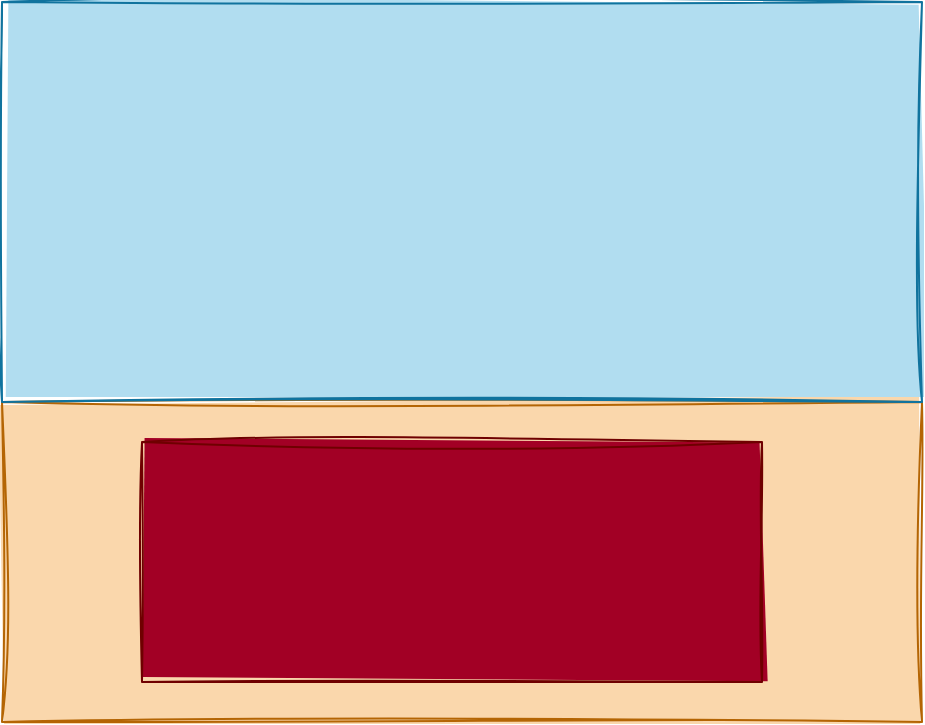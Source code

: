 <mxfile>
    <diagram id="2Z6H2JLJPp2ZoJwFXuaQ" name="第 1 页">
        <mxGraphModel dx="1065" dy="839" grid="1" gridSize="10" guides="1" tooltips="1" connect="1" arrows="1" fold="1" page="1" pageScale="1" pageWidth="827" pageHeight="1169" math="0" shadow="0">
            <root>
                <mxCell id="0"/>
                <mxCell id="1" parent="0"/>
                <mxCell id="3" value="" style="rounded=0;whiteSpace=wrap;html=1;sketch=1;hachureGap=4;jiggle=2;curveFitting=1;fontFamily=Architects Daughter;fontSource=https%3A%2F%2Ffonts.googleapis.com%2Fcss%3Ffamily%3DArchitects%2BDaughter;fontSize=20;fillColor=#fad7ac;strokeColor=#b46504;fillStyle=solid;" vertex="1" parent="1">
                    <mxGeometry x="220" y="360" width="460" height="160" as="geometry"/>
                </mxCell>
                <mxCell id="2" value="" style="rounded=0;whiteSpace=wrap;html=1;sketch=1;hachureGap=4;jiggle=2;curveFitting=1;fontFamily=Architects Daughter;fontSource=https%3A%2F%2Ffonts.googleapis.com%2Fcss%3Ffamily%3DArchitects%2BDaughter;fontSize=20;fillColor=#b1ddf0;strokeColor=#10739e;fillStyle=solid;" vertex="1" parent="1">
                    <mxGeometry x="220" y="160" width="460" height="200" as="geometry"/>
                </mxCell>
                <mxCell id="4" value="" style="rounded=0;whiteSpace=wrap;html=1;sketch=1;hachureGap=4;jiggle=2;curveFitting=1;fontFamily=Architects Daughter;fontSource=https%3A%2F%2Ffonts.googleapis.com%2Fcss%3Ffamily%3DArchitects%2BDaughter;fontSize=20;fillColor=#A20025;fontColor=#ffffff;strokeColor=#6F0000;fillStyle=solid;" vertex="1" parent="1">
                    <mxGeometry x="290" y="380" width="310" height="120" as="geometry"/>
                </mxCell>
            </root>
        </mxGraphModel>
    </diagram>
</mxfile>